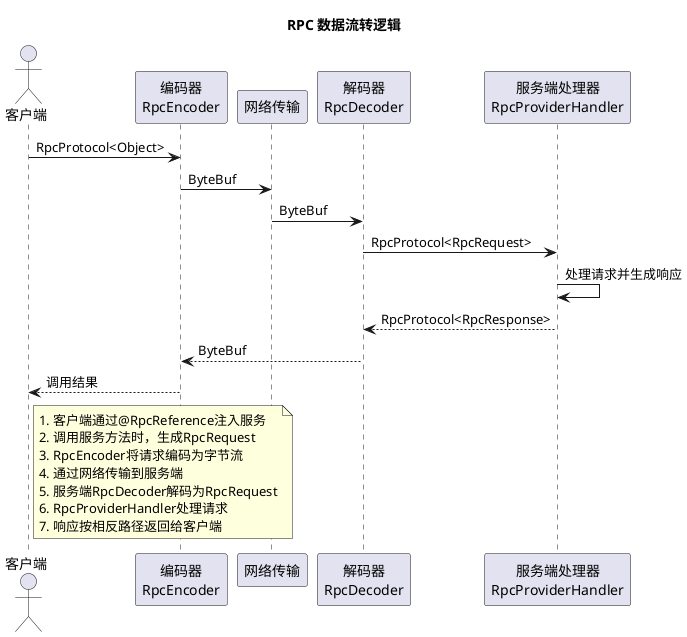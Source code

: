 @startuml
title RPC 数据流转逻辑

actor "客户端" as client
participant "编码器\nRpcEncoder" as encoder
participant "网络传输" as network
participant "解码器\nRpcDecoder" as decoder
participant "服务端处理器\nRpcProviderHandler" as handler

client -> encoder : RpcProtocol<Object>
encoder -> network : ByteBuf
network -> decoder : ByteBuf
decoder -> handler : RpcProtocol<RpcRequest>
handler -> handler : 处理请求并生成响应
handler --> decoder : RpcProtocol<RpcResponse>
decoder --> encoder : ByteBuf
encoder --> client : 调用结果

note right of client
  1. 客户端通过@RpcReference注入服务
  2. 调用服务方法时，生成RpcRequest
  3. RpcEncoder将请求编码为字节流
  4. 通过网络传输到服务端
  5. 服务端RpcDecoder解码为RpcRequest
  6. RpcProviderHandler处理请求
  7. 响应按相反路径返回给客户端
end note

@enduml